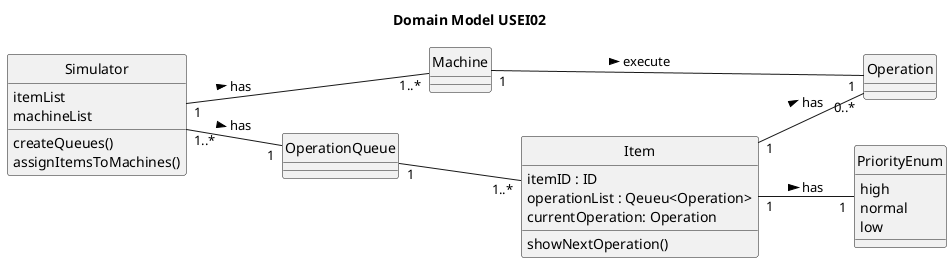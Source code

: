 @startuml
skinparam monochrome true
skinparam packageStyle rectangle
skinparam shadowing false

left to right direction

skinparam classAttributeIconSize 0

hide circle
'hide methods

title Domain Model USEI02


class Simulator {
    itemList
    machineList
    createQueues()
    assignItemsToMachines()
}

class Item {
    itemID : ID
    operationList : Qeueu<Operation>
    currentOperation: Operation
    showNextOperation()
}

class PriorityEnum{
    high
    normal
    low
}



class Operation {

}

class Machine{
}

class OperationQueue{
}

Item "1" -- "0..*" Operation : has >
Machine "1" - "         1" Operation: execute >
Item "1" -- "1" PriorityEnum : has >
'Simulator "1" -- "*" Operation : do >
Simulator "1..*" -- "1" OperationQueue: has >
Simulator "1" -- "1..*" Machine : has >
OperationQueue "1" -- "1..*" Item
@enduml